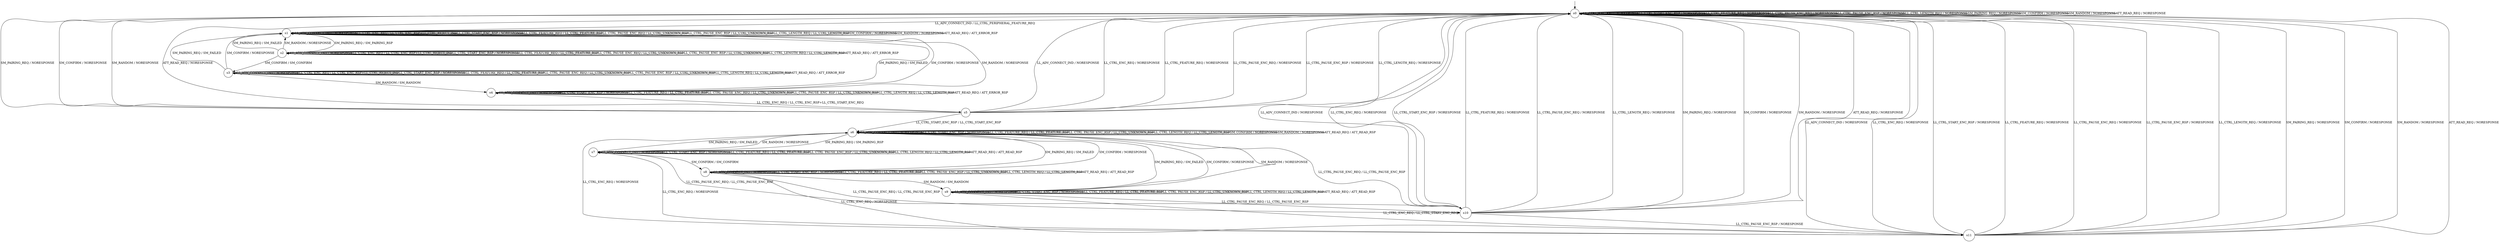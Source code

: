 digraph g {

	s0 [shape="circle" label="s0"];
	s1 [shape="circle" label="s1"];
	s2 [shape="circle" label="s2"];
	s3 [shape="circle" label="s3"];
	s4 [shape="circle" label="s4"];
	s5 [shape="circle" label="s5"];
	s6 [shape="circle" label="s6"];
	s7 [shape="circle" label="s7"];
	s8 [shape="circle" label="s8"];
	s9 [shape="circle" label="s9"];
	s10 [shape="circle" label="s10"];
	s11 [shape="circle" label="s11"];
	s0 -> s1 [label="LL_ADV_CONNECT_IND / LL_CTRL_PERIPHERAL_FEATURE_REQ"];
	s0 -> s0 [label="LL_CTRL_ENC_REQ / NORESPONSE"];
	s0 -> s0 [label="LL_CTRL_START_ENC_RSP / NORESPONSE"];
	s0 -> s0 [label="LL_CTRL_FEATURE_REQ / NORESPONSE"];
	s0 -> s0 [label="LL_CTRL_PAUSE_ENC_REQ / NORESPONSE"];
	s0 -> s0 [label="LL_CTRL_PAUSE_ENC_RSP / NORESPONSE"];
	s0 -> s0 [label="LL_CTRL_LENGTH_REQ / NORESPONSE"];
	s0 -> s0 [label="SM_PAIRING_REQ / NORESPONSE"];
	s0 -> s0 [label="SM_CONFIRM / NORESPONSE"];
	s0 -> s0 [label="SM_RANDOM / NORESPONSE"];
	s0 -> s0 [label="ATT_READ_REQ / NORESPONSE"];
	s1 -> s1 [label="LL_ADV_CONNECT_IND / NORESPONSE"];
	s1 -> s1 [label="LL_CTRL_ENC_REQ / LL_CTRL_ENC_RSP+LL_CTRL_REJECT_IND"];
	s1 -> s1 [label="LL_CTRL_START_ENC_RSP / NORESPONSE"];
	s1 -> s1 [label="LL_CTRL_FEATURE_REQ / LL_CTRL_FEATURE_RSP"];
	s1 -> s1 [label="LL_CTRL_PAUSE_ENC_REQ / LL_CTRL_UNKNOWN_RSP"];
	s1 -> s1 [label="LL_CTRL_PAUSE_ENC_RSP / LL_CTRL_UNKNOWN_RSP"];
	s1 -> s1 [label="LL_CTRL_LENGTH_REQ / LL_CTRL_LENGTH_RSP"];
	s1 -> s2 [label="SM_PAIRING_REQ / SM_PAIRING_RSP"];
	s1 -> s1 [label="SM_CONFIRM / NORESPONSE"];
	s1 -> s1 [label="SM_RANDOM / NORESPONSE"];
	s1 -> s1 [label="ATT_READ_REQ / ATT_ERROR_RSP"];
	s2 -> s2 [label="LL_ADV_CONNECT_IND / NORESPONSE"];
	s2 -> s2 [label="LL_CTRL_ENC_REQ / LL_CTRL_ENC_RSP+LL_CTRL_REJECT_IND"];
	s2 -> s2 [label="LL_CTRL_START_ENC_RSP / NORESPONSE"];
	s2 -> s2 [label="LL_CTRL_FEATURE_REQ / LL_CTRL_FEATURE_RSP"];
	s2 -> s2 [label="LL_CTRL_PAUSE_ENC_REQ / LL_CTRL_UNKNOWN_RSP"];
	s2 -> s2 [label="LL_CTRL_PAUSE_ENC_RSP / LL_CTRL_UNKNOWN_RSP"];
	s2 -> s2 [label="LL_CTRL_LENGTH_REQ / LL_CTRL_LENGTH_RSP"];
	s2 -> s1 [label="SM_PAIRING_REQ / SM_FAILED"];
	s2 -> s3 [label="SM_CONFIRM / SM_CONFIRM"];
	s2 -> s1 [label="SM_RANDOM / NORESPONSE"];
	s2 -> s2 [label="ATT_READ_REQ / ATT_ERROR_RSP"];
	s3 -> s3 [label="LL_ADV_CONNECT_IND / NORESPONSE"];
	s3 -> s3 [label="LL_CTRL_ENC_REQ / LL_CTRL_ENC_RSP+LL_CTRL_REJECT_IND"];
	s3 -> s3 [label="LL_CTRL_START_ENC_RSP / NORESPONSE"];
	s3 -> s3 [label="LL_CTRL_FEATURE_REQ / LL_CTRL_FEATURE_RSP"];
	s3 -> s3 [label="LL_CTRL_PAUSE_ENC_REQ / LL_CTRL_UNKNOWN_RSP"];
	s3 -> s3 [label="LL_CTRL_PAUSE_ENC_RSP / LL_CTRL_UNKNOWN_RSP"];
	s3 -> s3 [label="LL_CTRL_LENGTH_REQ / LL_CTRL_LENGTH_RSP"];
	s3 -> s1 [label="SM_PAIRING_REQ / SM_FAILED"];
	s3 -> s1 [label="SM_CONFIRM / NORESPONSE"];
	s3 -> s4 [label="SM_RANDOM / SM_RANDOM"];
	s3 -> s3 [label="ATT_READ_REQ / ATT_ERROR_RSP"];
	s4 -> s4 [label="LL_ADV_CONNECT_IND / NORESPONSE"];
	s4 -> s5 [label="LL_CTRL_ENC_REQ / LL_CTRL_ENC_RSP+LL_CTRL_START_ENC_REQ"];
	s4 -> s4 [label="LL_CTRL_START_ENC_RSP / NORESPONSE"];
	s4 -> s4 [label="LL_CTRL_FEATURE_REQ / LL_CTRL_FEATURE_RSP"];
	s4 -> s4 [label="LL_CTRL_PAUSE_ENC_REQ / LL_CTRL_UNKNOWN_RSP"];
	s4 -> s4 [label="LL_CTRL_PAUSE_ENC_RSP / LL_CTRL_UNKNOWN_RSP"];
	s4 -> s4 [label="LL_CTRL_LENGTH_REQ / LL_CTRL_LENGTH_RSP"];
	s4 -> s1 [label="SM_PAIRING_REQ / SM_FAILED"];
	s4 -> s1 [label="SM_CONFIRM / NORESPONSE"];
	s4 -> s1 [label="SM_RANDOM / NORESPONSE"];
	s4 -> s4 [label="ATT_READ_REQ / ATT_ERROR_RSP"];
	s5 -> s0 [label="LL_ADV_CONNECT_IND / NORESPONSE"];
	s5 -> s0 [label="LL_CTRL_ENC_REQ / NORESPONSE"];
	s5 -> s6 [label="LL_CTRL_START_ENC_RSP / LL_CTRL_START_ENC_RSP"];
	s5 -> s0 [label="LL_CTRL_FEATURE_REQ / NORESPONSE"];
	s5 -> s0 [label="LL_CTRL_PAUSE_ENC_REQ / NORESPONSE"];
	s5 -> s0 [label="LL_CTRL_PAUSE_ENC_RSP / NORESPONSE"];
	s5 -> s0 [label="LL_CTRL_LENGTH_REQ / NORESPONSE"];
	s5 -> s0 [label="SM_PAIRING_REQ / NORESPONSE"];
	s5 -> s0 [label="SM_CONFIRM / NORESPONSE"];
	s5 -> s0 [label="SM_RANDOM / NORESPONSE"];
	s5 -> s0 [label="ATT_READ_REQ / NORESPONSE"];
	s6 -> s6 [label="LL_ADV_CONNECT_IND / NORESPONSE"];
	s6 -> s11 [label="LL_CTRL_ENC_REQ / NORESPONSE"];
	s6 -> s6 [label="LL_CTRL_START_ENC_RSP / NORESPONSE"];
	s6 -> s6 [label="LL_CTRL_FEATURE_REQ / LL_CTRL_FEATURE_RSP"];
	s6 -> s10 [label="LL_CTRL_PAUSE_ENC_REQ / LL_CTRL_PAUSE_ENC_RSP"];
	s6 -> s6 [label="LL_CTRL_PAUSE_ENC_RSP / LL_CTRL_UNKNOWN_RSP"];
	s6 -> s6 [label="LL_CTRL_LENGTH_REQ / LL_CTRL_LENGTH_RSP"];
	s6 -> s7 [label="SM_PAIRING_REQ / SM_PAIRING_RSP"];
	s6 -> s6 [label="SM_CONFIRM / NORESPONSE"];
	s6 -> s6 [label="SM_RANDOM / NORESPONSE"];
	s6 -> s6 [label="ATT_READ_REQ / ATT_READ_RSP"];
	s7 -> s7 [label="LL_ADV_CONNECT_IND / NORESPONSE"];
	s7 -> s11 [label="LL_CTRL_ENC_REQ / NORESPONSE"];
	s7 -> s7 [label="LL_CTRL_START_ENC_RSP / NORESPONSE"];
	s7 -> s7 [label="LL_CTRL_FEATURE_REQ / LL_CTRL_FEATURE_RSP"];
	s7 -> s10 [label="LL_CTRL_PAUSE_ENC_REQ / LL_CTRL_PAUSE_ENC_RSP"];
	s7 -> s7 [label="LL_CTRL_PAUSE_ENC_RSP / LL_CTRL_UNKNOWN_RSP"];
	s7 -> s7 [label="LL_CTRL_LENGTH_REQ / LL_CTRL_LENGTH_RSP"];
	s7 -> s6 [label="SM_PAIRING_REQ / SM_FAILED"];
	s7 -> s8 [label="SM_CONFIRM / SM_CONFIRM"];
	s7 -> s6 [label="SM_RANDOM / NORESPONSE"];
	s7 -> s7 [label="ATT_READ_REQ / ATT_READ_RSP"];
	s8 -> s8 [label="LL_ADV_CONNECT_IND / NORESPONSE"];
	s8 -> s11 [label="LL_CTRL_ENC_REQ / NORESPONSE"];
	s8 -> s8 [label="LL_CTRL_START_ENC_RSP / NORESPONSE"];
	s8 -> s8 [label="LL_CTRL_FEATURE_REQ / LL_CTRL_FEATURE_RSP"];
	s8 -> s10 [label="LL_CTRL_PAUSE_ENC_REQ / LL_CTRL_PAUSE_ENC_RSP"];
	s8 -> s8 [label="LL_CTRL_PAUSE_ENC_RSP / LL_CTRL_UNKNOWN_RSP"];
	s8 -> s8 [label="LL_CTRL_LENGTH_REQ / LL_CTRL_LENGTH_RSP"];
	s8 -> s6 [label="SM_PAIRING_REQ / SM_FAILED"];
	s8 -> s6 [label="SM_CONFIRM / NORESPONSE"];
	s8 -> s9 [label="SM_RANDOM / SM_RANDOM"];
	s8 -> s8 [label="ATT_READ_REQ / ATT_READ_RSP"];
	s9 -> s9 [label="LL_ADV_CONNECT_IND / NORESPONSE"];
	s9 -> s11 [label="LL_CTRL_ENC_REQ / LL_CTRL_START_ENC_REQ"];
	s9 -> s9 [label="LL_CTRL_START_ENC_RSP / NORESPONSE"];
	s9 -> s9 [label="LL_CTRL_FEATURE_REQ / LL_CTRL_FEATURE_RSP"];
	s9 -> s10 [label="LL_CTRL_PAUSE_ENC_REQ / LL_CTRL_PAUSE_ENC_RSP"];
	s9 -> s9 [label="LL_CTRL_PAUSE_ENC_RSP / LL_CTRL_UNKNOWN_RSP"];
	s9 -> s9 [label="LL_CTRL_LENGTH_REQ / LL_CTRL_LENGTH_RSP"];
	s9 -> s6 [label="SM_PAIRING_REQ / SM_FAILED"];
	s9 -> s6 [label="SM_CONFIRM / NORESPONSE"];
	s9 -> s6 [label="SM_RANDOM / NORESPONSE"];
	s9 -> s9 [label="ATT_READ_REQ / ATT_READ_RSP"];
	s10 -> s0 [label="LL_ADV_CONNECT_IND / NORESPONSE"];
	s10 -> s0 [label="LL_CTRL_ENC_REQ / NORESPONSE"];
	s10 -> s0 [label="LL_CTRL_START_ENC_RSP / NORESPONSE"];
	s10 -> s0 [label="LL_CTRL_FEATURE_REQ / NORESPONSE"];
	s10 -> s0 [label="LL_CTRL_PAUSE_ENC_REQ / NORESPONSE"];
	s10 -> s11 [label="LL_CTRL_PAUSE_ENC_RSP / NORESPONSE"];
	s10 -> s0 [label="LL_CTRL_LENGTH_REQ / NORESPONSE"];
	s10 -> s0 [label="SM_PAIRING_REQ / NORESPONSE"];
	s10 -> s0 [label="SM_CONFIRM / NORESPONSE"];
	s10 -> s0 [label="SM_RANDOM / NORESPONSE"];
	s10 -> s0 [label="ATT_READ_REQ / NORESPONSE"];
	s11 -> s0 [label="LL_ADV_CONNECT_IND / NORESPONSE"];
	s11 -> s0 [label="LL_CTRL_ENC_REQ / NORESPONSE"];
	s11 -> s0 [label="LL_CTRL_START_ENC_RSP / NORESPONSE"];
	s11 -> s0 [label="LL_CTRL_FEATURE_REQ / NORESPONSE"];
	s11 -> s0 [label="LL_CTRL_PAUSE_ENC_REQ / NORESPONSE"];
	s11 -> s0 [label="LL_CTRL_PAUSE_ENC_RSP / NORESPONSE"];
	s11 -> s0 [label="LL_CTRL_LENGTH_REQ / NORESPONSE"];
	s11 -> s0 [label="SM_PAIRING_REQ / NORESPONSE"];
	s11 -> s0 [label="SM_CONFIRM / NORESPONSE"];
	s11 -> s0 [label="SM_RANDOM / NORESPONSE"];
	s11 -> s0 [label="ATT_READ_REQ / NORESPONSE"];

__start0 [label="" shape="none" width="0" height="0"];
__start0 -> s0;

}
